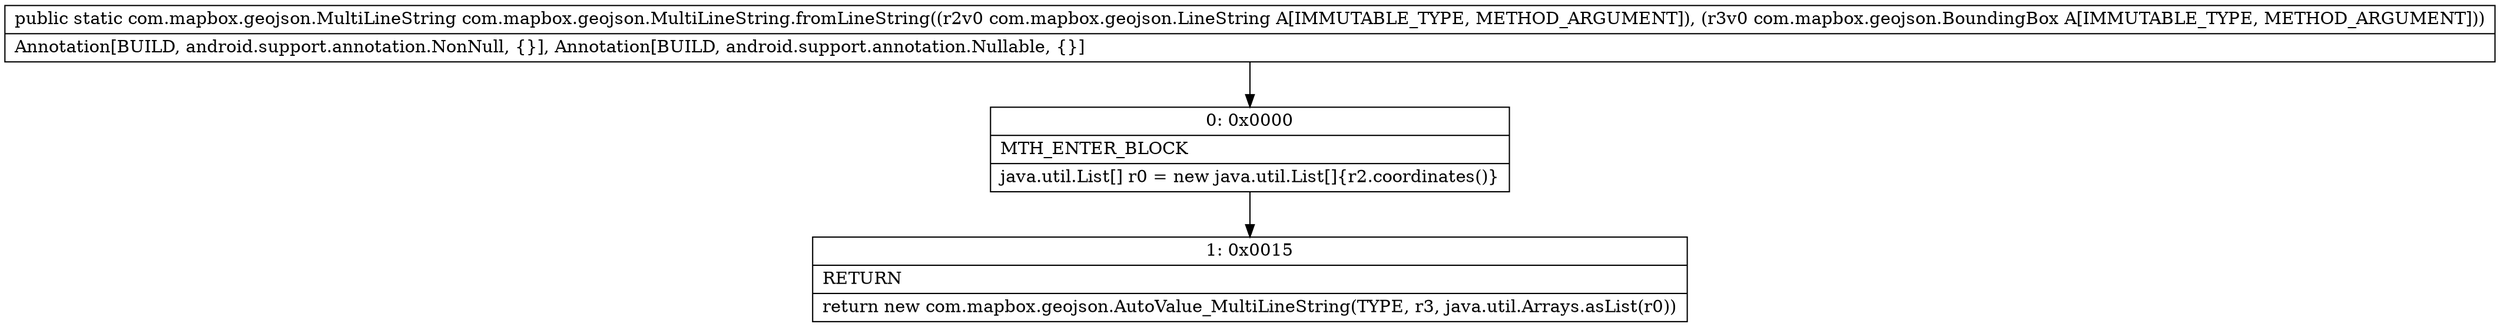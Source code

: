 digraph "CFG forcom.mapbox.geojson.MultiLineString.fromLineString(Lcom\/mapbox\/geojson\/LineString;Lcom\/mapbox\/geojson\/BoundingBox;)Lcom\/mapbox\/geojson\/MultiLineString;" {
Node_0 [shape=record,label="{0\:\ 0x0000|MTH_ENTER_BLOCK\l|java.util.List[] r0 = new java.util.List[]\{r2.coordinates()\}\l}"];
Node_1 [shape=record,label="{1\:\ 0x0015|RETURN\l|return new com.mapbox.geojson.AutoValue_MultiLineString(TYPE, r3, java.util.Arrays.asList(r0))\l}"];
MethodNode[shape=record,label="{public static com.mapbox.geojson.MultiLineString com.mapbox.geojson.MultiLineString.fromLineString((r2v0 com.mapbox.geojson.LineString A[IMMUTABLE_TYPE, METHOD_ARGUMENT]), (r3v0 com.mapbox.geojson.BoundingBox A[IMMUTABLE_TYPE, METHOD_ARGUMENT]))  | Annotation[BUILD, android.support.annotation.NonNull, \{\}], Annotation[BUILD, android.support.annotation.Nullable, \{\}]\l}"];
MethodNode -> Node_0;
Node_0 -> Node_1;
}


